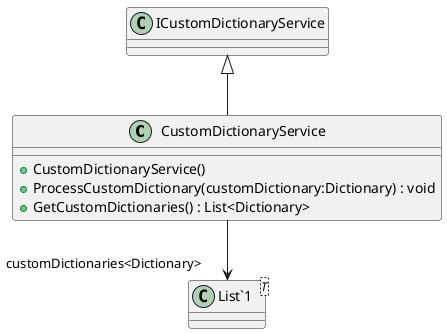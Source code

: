 @startuml
class CustomDictionaryService {
    + CustomDictionaryService()
    + ProcessCustomDictionary(customDictionary:Dictionary) : void
    + GetCustomDictionaries() : List<Dictionary>
}
class "List`1"<T> {
}
ICustomDictionaryService <|-- CustomDictionaryService
CustomDictionaryService --> "customDictionaries<Dictionary>" "List`1"
@enduml
